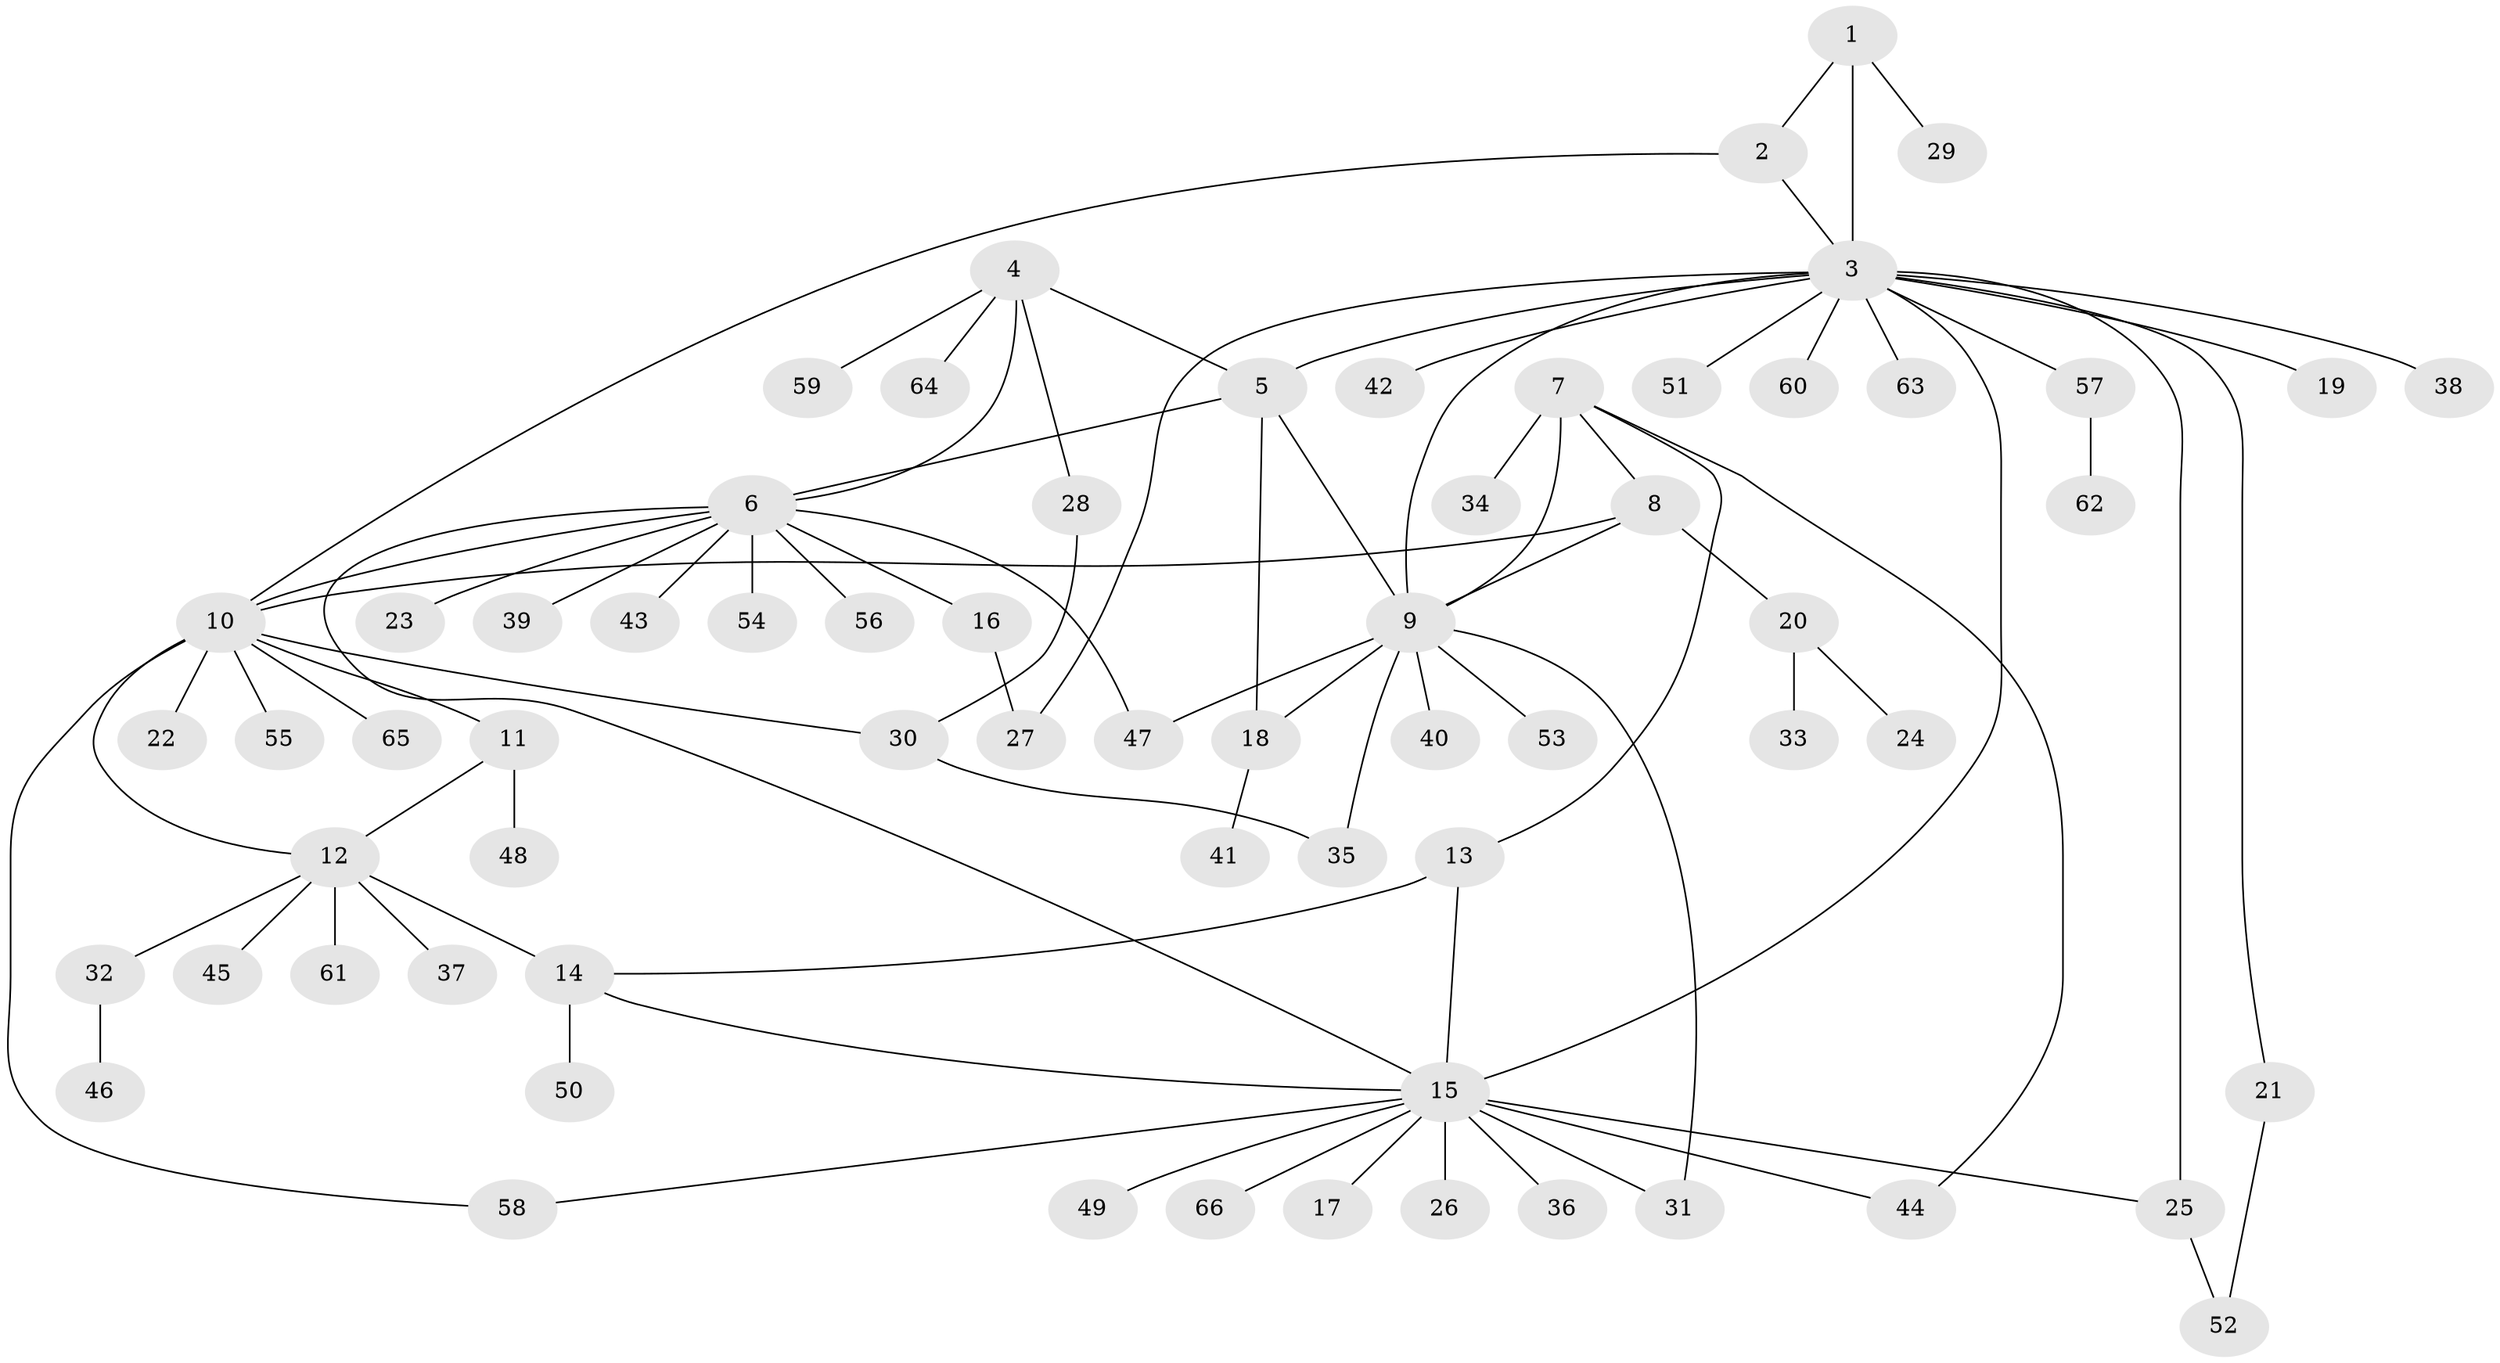 // coarse degree distribution, {3: 0.0784313725490196, 11: 0.0196078431372549, 14: 0.0196078431372549, 4: 0.058823529411764705, 10: 0.0392156862745098, 6: 0.0392156862745098, 2: 0.19607843137254902, 12: 0.0196078431372549, 1: 0.5294117647058824}
// Generated by graph-tools (version 1.1) at 2025/52/02/27/25 19:52:16]
// undirected, 66 vertices, 86 edges
graph export_dot {
graph [start="1"]
  node [color=gray90,style=filled];
  1;
  2;
  3;
  4;
  5;
  6;
  7;
  8;
  9;
  10;
  11;
  12;
  13;
  14;
  15;
  16;
  17;
  18;
  19;
  20;
  21;
  22;
  23;
  24;
  25;
  26;
  27;
  28;
  29;
  30;
  31;
  32;
  33;
  34;
  35;
  36;
  37;
  38;
  39;
  40;
  41;
  42;
  43;
  44;
  45;
  46;
  47;
  48;
  49;
  50;
  51;
  52;
  53;
  54;
  55;
  56;
  57;
  58;
  59;
  60;
  61;
  62;
  63;
  64;
  65;
  66;
  1 -- 2;
  1 -- 3;
  1 -- 29;
  2 -- 3;
  2 -- 10;
  3 -- 5;
  3 -- 9;
  3 -- 15;
  3 -- 19;
  3 -- 21;
  3 -- 25;
  3 -- 27;
  3 -- 38;
  3 -- 42;
  3 -- 51;
  3 -- 57;
  3 -- 60;
  3 -- 63;
  4 -- 5;
  4 -- 6;
  4 -- 28;
  4 -- 59;
  4 -- 64;
  5 -- 6;
  5 -- 9;
  5 -- 18;
  6 -- 10;
  6 -- 15;
  6 -- 16;
  6 -- 23;
  6 -- 39;
  6 -- 43;
  6 -- 47;
  6 -- 54;
  6 -- 56;
  7 -- 8;
  7 -- 9;
  7 -- 13;
  7 -- 34;
  7 -- 44;
  8 -- 9;
  8 -- 10;
  8 -- 20;
  9 -- 18;
  9 -- 31;
  9 -- 35;
  9 -- 40;
  9 -- 47;
  9 -- 53;
  10 -- 11;
  10 -- 12;
  10 -- 22;
  10 -- 30;
  10 -- 55;
  10 -- 58;
  10 -- 65;
  11 -- 12;
  11 -- 48;
  12 -- 14;
  12 -- 32;
  12 -- 37;
  12 -- 45;
  12 -- 61;
  13 -- 14;
  13 -- 15;
  14 -- 15;
  14 -- 50;
  15 -- 17;
  15 -- 25;
  15 -- 26;
  15 -- 31;
  15 -- 36;
  15 -- 44;
  15 -- 49;
  15 -- 58;
  15 -- 66;
  16 -- 27;
  18 -- 41;
  20 -- 24;
  20 -- 33;
  21 -- 52;
  25 -- 52;
  28 -- 30;
  30 -- 35;
  32 -- 46;
  57 -- 62;
}
